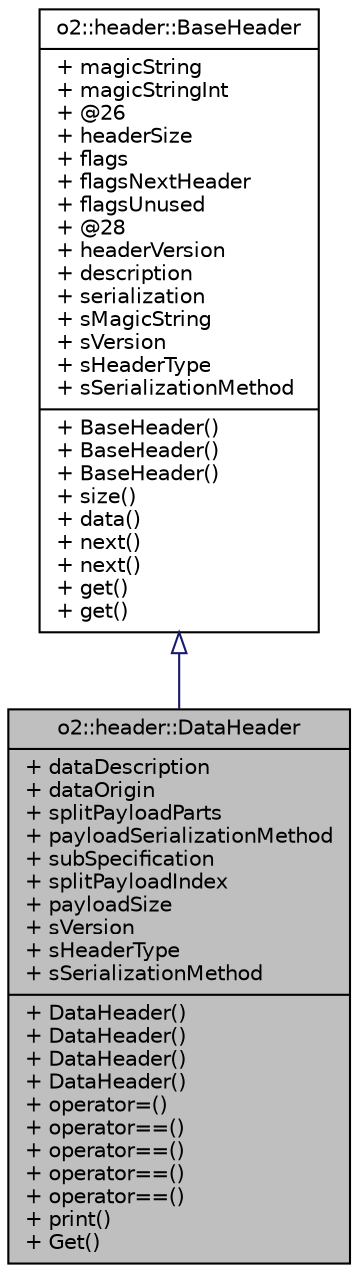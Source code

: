 digraph "o2::header::DataHeader"
{
 // INTERACTIVE_SVG=YES
  bgcolor="transparent";
  edge [fontname="Helvetica",fontsize="10",labelfontname="Helvetica",labelfontsize="10"];
  node [fontname="Helvetica",fontsize="10",shape=record];
  Node0 [label="{o2::header::DataHeader\n|+ dataDescription\l+ dataOrigin\l+ splitPayloadParts\l+ payloadSerializationMethod\l+ subSpecification\l+ splitPayloadIndex\l+ payloadSize\l+ sVersion\l+ sHeaderType\l+ sSerializationMethod\l|+ DataHeader()\l+ DataHeader()\l+ DataHeader()\l+ DataHeader()\l+ operator=()\l+ operator==()\l+ operator==()\l+ operator==()\l+ operator==()\l+ print()\l+ Get()\l}",height=0.2,width=0.4,color="black", fillcolor="grey75", style="filled", fontcolor="black"];
  Node1 -> Node0 [dir="back",color="midnightblue",fontsize="10",style="solid",arrowtail="onormal",fontname="Helvetica"];
  Node1 [label="{o2::header::BaseHeader\n|+ magicString\l+ magicStringInt\l+ @26\l+ headerSize\l+ flags\l+ flagsNextHeader\l+ flagsUnused\l+ @28\l+ headerVersion\l+ description\l+ serialization\l+ sMagicString\l+ sVersion\l+ sHeaderType\l+ sSerializationMethod\l|+ BaseHeader()\l+ BaseHeader()\l+ BaseHeader()\l+ size()\l+ data()\l+ next()\l+ next()\l+ get()\l+ get()\l}",height=0.2,width=0.4,color="black",URL="$d8/dbd/structo2_1_1header_1_1BaseHeader.html",tooltip="the base header struct Every header type must begin (i.e. derive) with this. Don&#39;t use this struct di..."];
}
